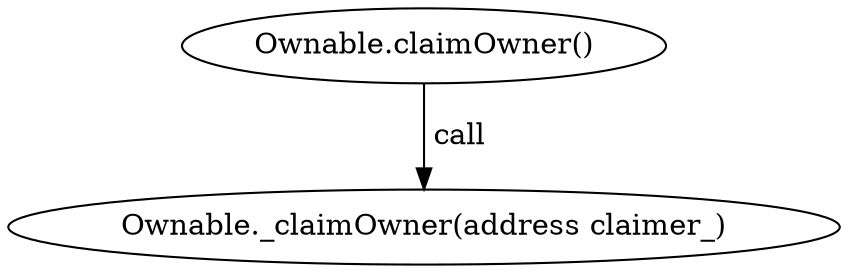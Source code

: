 digraph "" {
	graph [bb="0,0,344.89,124.8"];
	node [label="\N"];
	"Ownable.claimOwner()"	 [height=0.5,
		pos="172.44,106.8",
		width=2.8462];
	"Ownable._claimOwner(address claimer_)"	 [height=0.5,
		pos="172.44,18",
		width=4.7901];
	"Ownable.claimOwner()" -> "Ownable._claimOwner(address claimer_)" [key=call,
	label=" call",
	lp="184.3,62.4",
	pos="e,172.44,36.072 172.44,88.401 172.44,76.295 172.44,60.208 172.44,46.467"];
}
